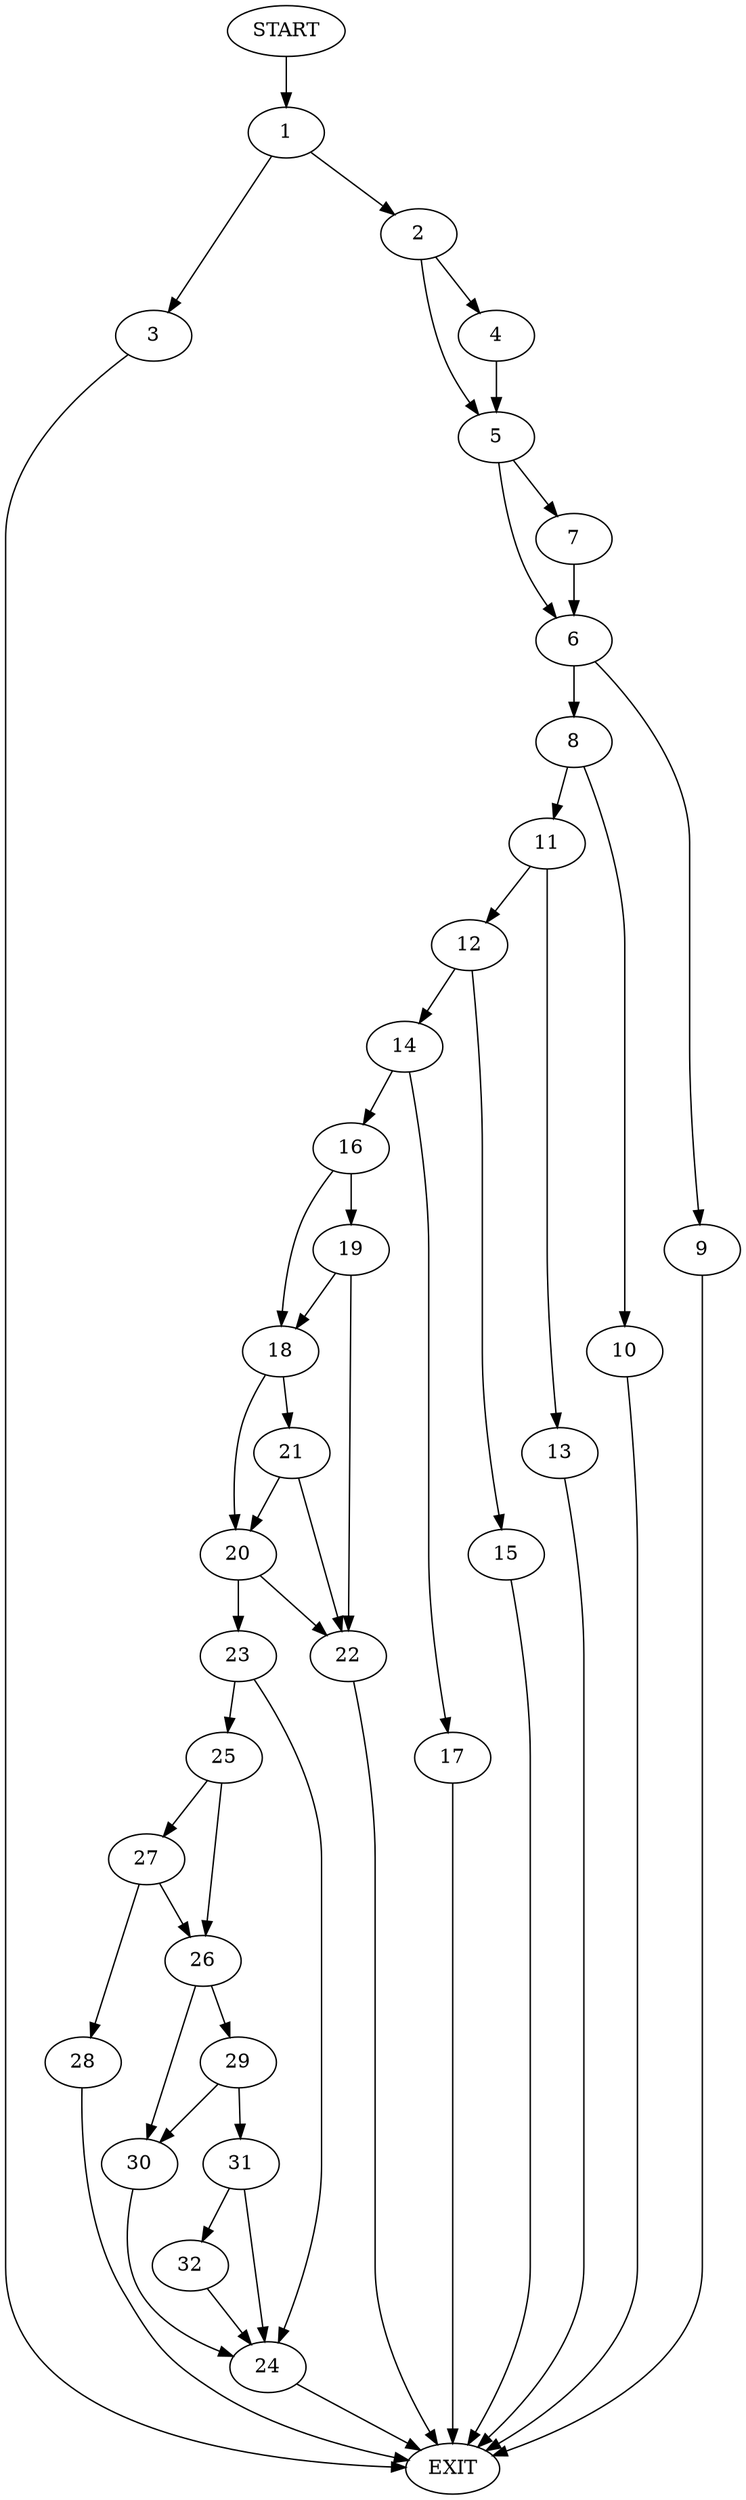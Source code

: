 digraph {
0 [label="START"]
33 [label="EXIT"]
0 -> 1
1 -> 2
1 -> 3
3 -> 33
2 -> 4
2 -> 5
5 -> 6
5 -> 7
4 -> 5
6 -> 8
6 -> 9
7 -> 6
9 -> 33
8 -> 10
8 -> 11
10 -> 33
11 -> 12
11 -> 13
12 -> 14
12 -> 15
13 -> 33
14 -> 16
14 -> 17
15 -> 33
17 -> 33
16 -> 18
16 -> 19
18 -> 20
18 -> 21
19 -> 18
19 -> 22
22 -> 33
21 -> 20
21 -> 22
20 -> 23
20 -> 22
23 -> 24
23 -> 25
24 -> 33
25 -> 26
25 -> 27
27 -> 26
27 -> 28
26 -> 29
26 -> 30
28 -> 33
29 -> 30
29 -> 31
30 -> 24
31 -> 32
31 -> 24
32 -> 24
}
